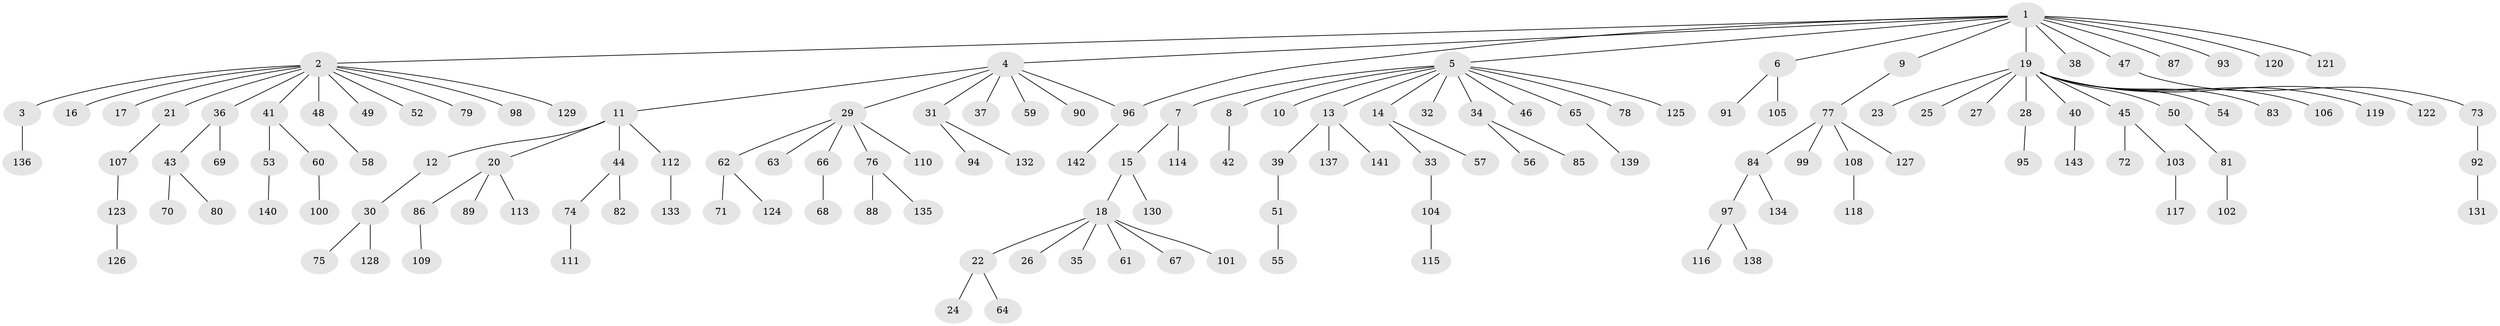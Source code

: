 // coarse degree distribution, {1: 0.6395348837209303, 10: 0.011627906976744186, 2: 0.23255813953488372, 11: 0.011627906976744186, 3: 0.023255813953488372, 6: 0.011627906976744186, 5: 0.011627906976744186, 12: 0.023255813953488372, 4: 0.023255813953488372, 7: 0.011627906976744186}
// Generated by graph-tools (version 1.1) at 2025/36/03/04/25 23:36:51]
// undirected, 143 vertices, 143 edges
graph export_dot {
  node [color=gray90,style=filled];
  1;
  2;
  3;
  4;
  5;
  6;
  7;
  8;
  9;
  10;
  11;
  12;
  13;
  14;
  15;
  16;
  17;
  18;
  19;
  20;
  21;
  22;
  23;
  24;
  25;
  26;
  27;
  28;
  29;
  30;
  31;
  32;
  33;
  34;
  35;
  36;
  37;
  38;
  39;
  40;
  41;
  42;
  43;
  44;
  45;
  46;
  47;
  48;
  49;
  50;
  51;
  52;
  53;
  54;
  55;
  56;
  57;
  58;
  59;
  60;
  61;
  62;
  63;
  64;
  65;
  66;
  67;
  68;
  69;
  70;
  71;
  72;
  73;
  74;
  75;
  76;
  77;
  78;
  79;
  80;
  81;
  82;
  83;
  84;
  85;
  86;
  87;
  88;
  89;
  90;
  91;
  92;
  93;
  94;
  95;
  96;
  97;
  98;
  99;
  100;
  101;
  102;
  103;
  104;
  105;
  106;
  107;
  108;
  109;
  110;
  111;
  112;
  113;
  114;
  115;
  116;
  117;
  118;
  119;
  120;
  121;
  122;
  123;
  124;
  125;
  126;
  127;
  128;
  129;
  130;
  131;
  132;
  133;
  134;
  135;
  136;
  137;
  138;
  139;
  140;
  141;
  142;
  143;
  1 -- 2;
  1 -- 4;
  1 -- 5;
  1 -- 6;
  1 -- 9;
  1 -- 19;
  1 -- 38;
  1 -- 47;
  1 -- 87;
  1 -- 93;
  1 -- 96;
  1 -- 120;
  1 -- 121;
  2 -- 3;
  2 -- 16;
  2 -- 17;
  2 -- 21;
  2 -- 36;
  2 -- 41;
  2 -- 48;
  2 -- 49;
  2 -- 52;
  2 -- 79;
  2 -- 98;
  2 -- 129;
  3 -- 136;
  4 -- 11;
  4 -- 29;
  4 -- 31;
  4 -- 37;
  4 -- 59;
  4 -- 90;
  4 -- 96;
  5 -- 7;
  5 -- 8;
  5 -- 10;
  5 -- 13;
  5 -- 14;
  5 -- 32;
  5 -- 34;
  5 -- 46;
  5 -- 65;
  5 -- 78;
  5 -- 125;
  6 -- 91;
  6 -- 105;
  7 -- 15;
  7 -- 114;
  8 -- 42;
  9 -- 77;
  11 -- 12;
  11 -- 20;
  11 -- 44;
  11 -- 112;
  12 -- 30;
  13 -- 39;
  13 -- 137;
  13 -- 141;
  14 -- 33;
  14 -- 57;
  15 -- 18;
  15 -- 130;
  18 -- 22;
  18 -- 26;
  18 -- 35;
  18 -- 61;
  18 -- 67;
  18 -- 101;
  19 -- 23;
  19 -- 25;
  19 -- 27;
  19 -- 28;
  19 -- 40;
  19 -- 45;
  19 -- 50;
  19 -- 54;
  19 -- 83;
  19 -- 106;
  19 -- 119;
  19 -- 122;
  20 -- 86;
  20 -- 89;
  20 -- 113;
  21 -- 107;
  22 -- 24;
  22 -- 64;
  28 -- 95;
  29 -- 62;
  29 -- 63;
  29 -- 66;
  29 -- 76;
  29 -- 110;
  30 -- 75;
  30 -- 128;
  31 -- 94;
  31 -- 132;
  33 -- 104;
  34 -- 56;
  34 -- 85;
  36 -- 43;
  36 -- 69;
  39 -- 51;
  40 -- 143;
  41 -- 53;
  41 -- 60;
  43 -- 70;
  43 -- 80;
  44 -- 74;
  44 -- 82;
  45 -- 72;
  45 -- 103;
  47 -- 73;
  48 -- 58;
  50 -- 81;
  51 -- 55;
  53 -- 140;
  60 -- 100;
  62 -- 71;
  62 -- 124;
  65 -- 139;
  66 -- 68;
  73 -- 92;
  74 -- 111;
  76 -- 88;
  76 -- 135;
  77 -- 84;
  77 -- 99;
  77 -- 108;
  77 -- 127;
  81 -- 102;
  84 -- 97;
  84 -- 134;
  86 -- 109;
  92 -- 131;
  96 -- 142;
  97 -- 116;
  97 -- 138;
  103 -- 117;
  104 -- 115;
  107 -- 123;
  108 -- 118;
  112 -- 133;
  123 -- 126;
}
